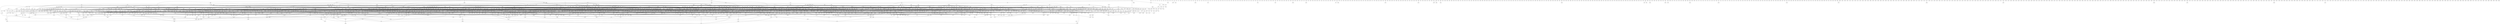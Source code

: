 strict graph "" {
	0 -- 463;
	0 -- 801;
	1 -- 148;
	1 -- 796;
	1 -- 806;
	1 -- 1382;
	1 -- 1399;
	1 -- 1483;
	2 -- 759;
	3 -- 582;
	4 -- 1361;
	5;
	6;
	7 -- 1048;
	7 -- 1382;
	8 -- 615;
	8 -- 1088;
	8 -- 1125;
	9 -- 1820;
	10;
	11 -- 1979;
	12;
	13 -- 105;
	13 -- 133;
	13 -- 786;
	14 -- 1482;
	15 -- 57;
	15 -- 254;
	15 -- 1445;
	15 -- 1703;
	16 -- 65;
	17 -- 497;
	17 -- 579;
	17 -- 1714;
	18 -- 501;
	18 -- 891;
	19 -- 538;
	19 -- 1629;
	20 -- 483;
	20 -- 562;
	20 -- 937;
	20 -- 957;
	21;
	22 -- 888;
	23;
	24;
	25 -- 401;
	25 -- 1604;
	26 -- 1202;
	27 -- 299;
	28 -- 154;
	28 -- 671;
	29;
	30;
	31 -- 809;
	31 -- 1621;
	32 -- 1039;
	32 -- 1152;
	33 -- 386;
	33 -- 403;
	34;
	35 -- 1224;
	35 -- 1895;
	36 -- 86;
	36 -- 625;
	36 -- 796;
	36 -- 1961;
	37;
	38;
	39 -- 1132;
	40 -- 324;
	40 -- 380;
	40 -- 763;
	40 -- 899;
	40 -- 1111;
	40 -- 1435;
	41;
	42 -- 782;
	42 -- 899;
	43 -- 544;
	44 -- 1435;
	44 -- 1507;
	45 -- 357;
	45 -- 1080;
	46;
	47;
	48;
	49;
	50 -- 201;
	50 -- 1399;
	50 -- 1861;
	50 -- 1862;
	51 -- 553;
	52;
	53 -- 193;
	53 -- 443;
	53 -- 616;
	53 -- 689;
	53 -- 721;
	53 -- 972;
	53 -- 1282;
	53 -- 1285;
	53 -- 1522;
	54 -- 1790;
	55 -- 259;
	55 -- 317;
	55 -- 1241;
	55 -- 1274;
	56;
	57 -- 181;
	57 -- 546;
	57 -- 562;
	57 -- 599;
	57 -- 634;
	57 -- 650;
	57 -- 680;
	57 -- 1509;
	58 -- 349;
	58 -- 1231;
	59 -- 89;
	59 -- 1032;
	59 -- 1132;
	60 -- 1883;
	61;
	62;
	63;
	64;
	65 -- 994;
	65 -- 1113;
	66 -- 1179;
	67 -- 821;
	68 -- 626;
	68 -- 1653;
	69 -- 1471;
	70;
	71 -- 575;
	72 -- 1892;
	73 -- 116;
	73 -- 300;
	73 -- 397;
	73 -- 1198;
	73 -- 1223;
	74;
	75 -- 464;
	75 -- 1129;
	76 -- 372;
	76 -- 599;
	76 -- 1327;
	76 -- 1553;
	76 -- 1653;
	77 -- 361;
	77 -- 406;
	77 -- 1098;
	77 -- 1234;
	77 -- 1643;
	77 -- 1828;
	78;
	79 -- 887;
	79 -- 970;
	79 -- 1097;
	80 -- 990;
	80 -- 1087;
	81;
	82;
	83;
	84 -- 1700;
	85 -- 626;
	85 -- 1649;
	86 -- 355;
	86 -- 461;
	86 -- 681;
	86 -- 840;
	86 -- 1675;
	87 -- 235;
	87 -- 1574;
	87 -- 1613;
	88;
	89 -- 416;
	89 -- 988;
	89 -- 1982;
	90 -- 446;
	91;
	92 -- 773;
	93 -- 368;
	93 -- 1549;
	94;
	95;
	96 -- 468;
	97 -- 515;
	97 -- 965;
	97 -- 1383;
	98 -- 467;
	98 -- 636;
	99;
	100;
	101;
	102;
	103;
	104;
	105 -- 1085;
	106 -- 1354;
	107 -- 214;
	107 -- 858;
	107 -- 961;
	107 -- 1085;
	107 -- 1417;
	107 -- 1717;
	107 -- 1995;
	108 -- 487;
	108 -- 596;
	108 -- 937;
	108 -- 1471;
	109;
	110;
	111;
	112 -- 830;
	112 -- 1262;
	113 -- 839;
	113 -- 917;
	113 -- 1076;
	113 -- 1696;
	114 -- 760;
	114 -- 1067;
	115;
	116 -- 547;
	116 -- 799;
	116 -- 1242;
	116 -- 1301;
	117 -- 1146;
	117 -- 1753;
	118;
	119 -- 1468;
	120;
	121 -- 790;
	122;
	123;
	124;
	125 -- 926;
	126;
	127;
	128 -- 1412;
	128 -- 1446;
	129 -- 133;
	129 -- 370;
	129 -- 624;
	129 -- 629;
	129 -- 1008;
	129 -- 1169;
	129 -- 1352;
	129 -- 1386;
	129 -- 1881;
	130 -- 339;
	130 -- 633;
	130 -- 1099;
	130 -- 1272;
	130 -- 1532;
	130 -- 1724;
	131 -- 215;
	131 -- 615;
	131 -- 957;
	131 -- 1693;
	132 -- 260;
	132 -- 1572;
	133 -- 256;
	133 -- 438;
	133 -- 536;
	133 -- 817;
	133 -- 982;
	133 -- 1307;
	133 -- 1312;
	134 -- 676;
	135;
	136 -- 977;
	136 -- 1042;
	136 -- 1652;
	137 -- 141;
	137 -- 538;
	137 -- 1999;
	138 -- 300;
	138 -- 733;
	138 -- 1375;
	138 -- 1479;
	138 -- 1522;
	138 -- 1864;
	139;
	140 -- 460;
	140 -- 525;
	140 -- 557;
	140 -- 1071;
	141 -- 263;
	141 -- 537;
	141 -- 608;
	141 -- 671;
	141 -- 952;
	141 -- 1184;
	141 -- 1652;
	141 -- 1906;
	142 -- 784;
	143;
	144 -- 1341;
	145;
	146;
	147 -- 938;
	148 -- 550;
	148 -- 831;
	149;
	150 -- 1182;
	151 -- 1294;
	152 -- 804;
	153 -- 202;
	153 -- 521;
	153 -- 797;
	153 -- 829;
	153 -- 1674;
	155;
	156 -- 1108;
	157;
	158;
	159 -- 1806;
	160;
	161 -- 533;
	162 -- 1764;
	163;
	164 -- 1005;
	165 -- 464;
	165 -- 889;
	165 -- 1521;
	166 -- 1693;
	167 -- 667;
	168 -- 255;
	168 -- 1301;
	169 -- 330;
	169 -- 918;
	169 -- 1004;
	169 -- 1060;
	169 -- 1488;
	169 -- 1528;
	170;
	171 -- 1468;
	172 -- 1099;
	172 -- 1233;
	173;
	174;
	175 -- 701;
	176 -- 705;
	176 -- 1626;
	177 -- 640;
	178 -- 234;
	178 -- 275;
	178 -- 1614;
	179 -- 950;
	179 -- 1002;
	180 -- 543;
	180 -- 568;
	181 -- 204;
	181 -- 916;
	181 -- 1375;
	181 -- 1824;
	182 -- 740;
	182 -- 763;
	182 -- 1276;
	182 -- 1512;
	182 -- 1624;
	183 -- 1185;
	184 -- 208;
	184 -- 1031;
	185 -- 511;
	185 -- 562;
	186 -- 571;
	187 -- 349;
	187 -- 1120;
	187 -- 1638;
	188 -- 339;
	188 -- 698;
	188 -- 859;
	188 -- 1706;
	188 -- 1712;
	188 -- 1882;
	189 -- 447;
	189 -- 799;
	189 -- 820;
	189 -- 930;
	189 -- 965;
	189 -- 1593;
	189 -- 1701;
	190 -- 474;
	191;
	192;
	193 -- 680;
	193 -- 861;
	193 -- 1408;
	193 -- 1418;
	193 -- 1679;
	193 -- 1880;
	194 -- 868;
	194 -- 918;
	194 -- 1159;
	194 -- 1209;
	194 -- 1421;
	194 -- 1669;
	194 -- 1908;
	194 -- 1912;
	195 -- 302;
	195 -- 440;
	195 -- 932;
	196 -- 266;
	196 -- 533;
	196 -- 869;
	196 -- 1848;
	196 -- 1962;
	197 -- 208;
	197 -- 421;
	197 -- 444;
	197 -- 759;
	197 -- 926;
	197 -- 1716;
	198;
	199 -- 324;
	199 -- 416;
	200;
	201 -- 229;
	201 -- 285;
	201 -- 431;
	201 -- 928;
	201 -- 1120;
	201 -- 1179;
	201 -- 1180;
	201 -- 1945;
	202 -- 1082;
	202 -- 1565;
	203 -- 484;
	203 -- 536;
	203 -- 540;
	203 -- 564;
	204 -- 472;
	204 -- 635;
	204 -- 801;
	204 -- 991;
	205;
	206 -- 293;
	206 -- 1333;
	207;
	208 -- 661;
	208 -- 1159;
	209 -- 1891;
	209 -- 1898;
	210;
	211 -- 468;
	211 -- 1150;
	211 -- 1572;
	212 -- 655;
	212 -- 929;
	212 -- 943;
	212 -- 1236;
	212 -- 1563;
	212 -- 1859;
	213;
	214 -- 1141;
	214 -- 1820;
	215 -- 604;
	216;
	217 -- 1288;
	218 -- 1881;
	219;
	220;
	221 -- 635;
	221 -- 774;
	221 -- 1008;
	221 -- 1153;
	221 -- 1979;
	221 -- 1997;
	222;
	223;
	224 -- 787;
	224 -- 1854;
	225 -- 848;
	225 -- 1597;
	225 -- 1670;
	226;
	227;
	228 -- 748;
	229 -- 454;
	229 -- 696;
	229 -- 935;
	229 -- 1583;
	229 -- 1891;
	229 -- 1969;
	230 -- 603;
	231 -- 237;
	231 -- 734;
	231 -- 752;
	231 -- 1212;
	231 -- 1215;
	231 -- 1363;
	231 -- 1407;
	231 -- 1820;
	231 -- 1856;
	231 -- 1966;
	232 -- 820;
	233;
	234 -- 1435;
	235 -- 394;
	235 -- 748;
	236;
	237 -- 1138;
	237 -- 1537;
	237 -- 1775;
	238 -- 615;
	238 -- 775;
	238 -- 1138;
	238 -- 1906;
	239;
	240 -- 346;
	240 -- 394;
	240 -- 564;
	240 -- 582;
	240 -- 612;
	240 -- 738;
	240 -- 800;
	240 -- 1129;
	240 -- 1173;
	241 -- 1874;
	242;
	243;
	244 -- 842;
	245;
	246 -- 673;
	247 -- 580;
	247 -- 726;
	247 -- 1065;
	247 -- 1114;
	248 -- 480;
	248 -- 1168;
	248 -- 1331;
	248 -- 1574;
	248 -- 1631;
	248 -- 1947;
	249;
	250 -- 507;
	250 -- 1126;
	250 -- 1382;
	251;
	252;
	253 -- 354;
	253 -- 373;
	253 -- 650;
	253 -- 788;
	253 -- 1765;
	255 -- 259;
	255 -- 273;
	255 -- 888;
	255 -- 972;
	255 -- 1180;
	255 -- 1429;
	255 -- 1442;
	255 -- 1804;
	256 -- 259;
	256 -- 372;
	256 -- 628;
	256 -- 1020;
	256 -- 1576;
	256 -- 1905;
	257;
	258 -- 619;
	259 -- 368;
	259 -- 949;
	259 -- 959;
	259 -- 1337;
	259 -- 1505;
	260 -- 629;
	260 -- 663;
	260 -- 1912;
	261;
	262 -- 438;
	262 -- 551;
	262 -- 983;
	262 -- 1642;
	262 -- 1955;
	264 -- 877;
	264 -- 1723;
	264 -- 1937;
	265 -- 449;
	265 -- 777;
	265 -- 838;
	265 -- 1020;
	265 -- 1115;
	265 -- 1699;
	265 -- 1707;
	266 -- 556;
	266 -- 1597;
	266 -- 1777;
	267 -- 839;
	267 -- 1026;
	267 -- 1031;
	267 -- 1336;
	267 -- 1468;
	268;
	269;
	270 -- 1015;
	271 -- 349;
	272 -- 1141;
	274 -- 582;
	274 -- 694;
	274 -- 1219;
	274 -- 1888;
	275 -- 1128;
	275 -- 1555;
	276 -- 346;
	276 -- 1009;
	276 -- 1249;
	276 -- 1374;
	276 -- 1815;
	277;
	278;
	279 -- 801;
	279 -- 1018;
	279 -- 1667;
	280;
	281;
	282 -- 655;
	283;
	284 -- 546;
	285 -- 1093;
	286 -- 1040;
	286 -- 1338;
	286 -- 1348;
	286 -- 1745;
	287;
	288 -- 635;
	288 -- 948;
	289 -- 1697;
	290 -- 1187;
	291 -- 439;
	291 -- 828;
	291 -- 852;
	291 -- 1037;
	291 -- 1857;
	292;
	293 -- 770;
	293 -- 1037;
	293 -- 1063;
	293 -- 1212;
	293 -- 1331;
	293 -- 1601;
	294 -- 770;
	294 -- 1357;
	295;
	296;
	297;
	298;
	299 -- 516;
	299 -- 864;
	299 -- 882;
	299 -- 1477;
	299 -- 1881;
	300 -- 321;
	300 -- 608;
	300 -- 671;
	300 -- 893;
	300 -- 901;
	300 -- 1047;
	300 -- 1273;
	300 -- 1614;
	300 -- 1671;
	300 -- 1715;
	300 -- 1811;
	301;
	303;
	304 -- 1926;
	305;
	306 -- 1970;
	307 -- 923;
	307 -- 1511;
	308 -- 564;
	308 -- 568;
	308 -- 1126;
	308 -- 1652;
	308 -- 1968;
	309;
	310 -- 391;
	310 -- 926;
	310 -- 1013;
	310 -- 1027;
	310 -- 1232;
	310 -- 1294;
	310 -- 1393;
	310 -- 1553;
	311 -- 619;
	311 -- 1259;
	311 -- 1894;
	312;
	313;
	314;
	315 -- 759;
	315 -- 1077;
	316;
	317 -- 1397;
	318 -- 1270;
	318 -- 1659;
	318 -- 1739;
	319 -- 1688;
	319 -- 1979;
	320 -- 449;
	320 -- 729;
	320 -- 1299;
	320 -- 1504;
	322 -- 714;
	322 -- 1658;
	323 -- 549;
	323 -- 1082;
	324 -- 1527;
	324 -- 1751;
	325;
	326 -- 1812;
	327;
	328 -- 696;
	328 -- 759;
	329 -- 1609;
	329 -- 1641;
	329 -- 1681;
	329 -- 1957;
	330 -- 756;
	330 -- 1582;
	330 -- 1804;
	330 -- 1929;
	331 -- 1509;
	332;
	333;
	334 -- 996;
	335 -- 1008;
	335 -- 1492;
	336 -- 689;
	337 -- 906;
	338 -- 615;
	338 -- 1944;
	339 -- 962;
	339 -- 1629;
	340 -- 464;
	340 -- 692;
	340 -- 860;
	341;
	342;
	343;
	344 -- 1160;
	345 -- 843;
	346 -- 626;
	346 -- 920;
	346 -- 1559;
	347;
	348 -- 615;
	348 -- 1758;
	349 -- 616;
	349 -- 902;
	349 -- 1054;
	349 -- 1248;
	349 -- 1384;
	349 -- 1474;
	349 -- 1866;
	350 -- 1841;
	351;
	352 -- 912;
	352 -- 1292;
	353;
	354 -- 1887;
	355 -- 415;
	355 -- 589;
	355 -- 714;
	355 -- 762;
	355 -- 962;
	355 -- 1631;
	355 -- 1890;
	356 -- 373;
	358 -- 752;
	359;
	360 -- 532;
	360 -- 950;
	361 -- 863;
	361 -- 1087;
	362;
	363;
	364 -- 849;
	364 -- 1625;
	365;
	366 -- 463;
	367;
	368 -- 509;
	368 -- 769;
	369;
	370 -- 544;
	370 -- 1537;
	371;
	372 -- 1686;
	372 -- 1769;
	374;
	375;
	376 -- 925;
	376 -- 1250;
	376 -- 1528;
	376 -- 1835;
	377;
	378 -- 1822;
	379;
	380 -- 1091;
	380 -- 1494;
	380 -- 1696;
	381;
	382 -- 1289;
	383;
	384;
	385 -- 1441;
	386 -- 1949;
	387;
	388 -- 606;
	388 -- 816;
	388 -- 939;
	389;
	390 -- 472;
	390 -- 1748;
	391 -- 669;
	391 -- 1574;
	392 -- 944;
	393;
	394 -- 690;
	394 -- 1193;
	395 -- 616;
	396;
	397 -- 842;
	397 -- 847;
	397 -- 916;
	397 -- 928;
	397 -- 1013;
	397 -- 1019;
	398;
	399 -- 1957;
	400;
	402;
	404;
	405;
	406 -- 603;
	406 -- 1070;
	406 -- 1494;
	406 -- 1815;
	407;
	408 -- 943;
	408 -- 1886;
	409 -- 671;
	409 -- 756;
	410 -- 1703;
	411;
	412;
	413 -- 776;
	414;
	415 -- 801;
	415 -- 960;
	415 -- 1065;
	415 -- 1710;
	415 -- 1924;
	416 -- 523;
	416 -- 687;
	416 -- 806;
	416 -- 887;
	416 -- 910;
	416 -- 1747;
	416 -- 1945;
	417;
	418 -- 1256;
	418 -- 1431;
	419;
	420;
	421 -- 499;
	421 -- 501;
	421 -- 636;
	421 -- 660;
	421 -- 1063;
	421 -- 1182;
	421 -- 1264;
	421 -- 1660;
	421 -- 1998;
	422 -- 449;
	423;
	424;
	425 -- 503;
	425 -- 566;
	425 -- 861;
	425 -- 931;
	425 -- 1008;
	425 -- 1075;
	425 -- 1843;
	426 -- 608;
	426 -- 1045;
	426 -- 1289;
	426 -- 1959;
	427;
	428;
	429 -- 1026;
	430 -- 710;
	430 -- 1907;
	430 -- 1960;
	431 -- 1235;
	431 -- 1265;
	432 -- 1659;
	433 -- 1026;
	433 -- 1098;
	434;
	435 -- 540;
	435 -- 1397;
	435 -- 1482;
	436 -- 564;
	436 -- 650;
	436 -- 877;
	436 -- 1444;
	437 -- 611;
	438 -- 1519;
	439 -- 589;
	439 -- 1038;
	439 -- 1072;
	439 -- 1907;
	440 -- 995;
	441;
	442;
	443 -- 643;
	443 -- 1453;
	444 -- 731;
	444 -- 1028;
	445 -- 852;
	446 -- 1960;
	447 -- 1908;
	448;
	450 -- 763;
	450 -- 867;
	451 -- 592;
	451 -- 750;
	451 -- 983;
	451 -- 1041;
	451 -- 1167;
	451 -- 1200;
	451 -- 1466;
	452 -- 885;
	452 -- 935;
	453 -- 889;
	453 -- 1310;
	454 -- 1492;
	455 -- 844;
	455 -- 1786;
	456;
	457;
	458 -- 1233;
	458 -- 1275;
	458 -- 1783;
	459;
	460 -- 589;
	460 -- 599;
	460 -- 1285;
	460 -- 1721;
	461 -- 572;
	461 -- 923;
	461 -- 1031;
	461 -- 1418;
	462;
	464 -- 763;
	464 -- 1618;
	464 -- 1848;
	465;
	466 -- 725;
	468 -- 842;
	468 -- 1141;
	468 -- 1442;
	468 -- 1511;
	468 -- 1862;
	469 -- 685;
	469 -- 1412;
	470 -- 619;
	471 -- 581;
	471 -- 669;
	471 -- 1264;
	471 -- 1828;
	471 -- 1943;
	471 -- 1972;
	472 -- 981;
	472 -- 1159;
	473 -- 758;
	473 -- 1014;
	473 -- 1217;
	474 -- 625;
	474 -- 1031;
	474 -- 1480;
	474 -- 1797;
	475;
	476 -- 1358;
	477;
	478;
	479 -- 568;
	479 -- 938;
	481;
	482;
	484 -- 521;
	484 -- 1501;
	484 -- 1540;
	484 -- 1844;
	484 -- 1992;
	485 -- 692;
	486 -- 1110;
	486 -- 1226;
	486 -- 1296;
	486 -- 1750;
	486 -- 1764;
	487 -- 1557;
	488;
	489;
	490;
	491 -- 1714;
	491 -- 1791;
	492;
	493 -- 1403;
	494;
	495 -- 667;
	495 -- 1168;
	495 -- 1464;
	495 -- 1670;
	495 -- 1723;
	495 -- 1928;
	496 -- 836;
	496 -- 916;
	496 -- 1466;
	496 -- 1635;
	496 -- 1685;
	497 -- 568;
	497 -- 675;
	497 -- 1621;
	498 -- 1032;
	498 -- 1048;
	500;
	501 -- 627;
	501 -- 1969;
	502;
	504 -- 624;
	505 -- 1588;
	505 -- 1799;
	505 -- 1880;
	506 -- 574;
	506 -- 1191;
	506 -- 1824;
	507 -- 886;
	508;
	509 -- 1095;
	510;
	511 -- 1178;
	512;
	513 -- 829;
	513 -- 1407;
	513 -- 1846;
	514 -- 743;
	514 -- 1396;
	514 -- 1631;
	515 -- 667;
	515 -- 1086;
	515 -- 1603;
	515 -- 1955;
	516 -- 1368;
	516 -- 1966;
	517 -- 897;
	517 -- 1066;
	517 -- 1795;
	517 -- 1937;
	518;
	519;
	520;
	521 -- 712;
	521 -- 771;
	522 -- 932;
	522 -- 957;
	522 -- 1606;
	523 -- 763;
	524 -- 1032;
	524 -- 1200;
	524 -- 1285;
	524 -- 1580;
	524 -- 1968;
	526 -- 1484;
	527 -- 696;
	527 -- 1384;
	527 -- 1474;
	528 -- 1205;
	528 -- 1235;
	529 -- 934;
	529 -- 1479;
	530 -- 1891;
	531 -- 1609;
	532 -- 568;
	532 -- 936;
	532 -- 1605;
	533 -- 1214;
	534;
	535;
	536 -- 1168;
	536 -- 1896;
	537 -- 1262;
	537 -- 1588;
	538 -- 1902;
	539;
	540 -- 581;
	540 -- 662;
	541 -- 929;
	541 -- 1401;
	542;
	544 -- 660;
	544 -- 671;
	544 -- 762;
	544 -- 1242;
	545;
	547 -- 1074;
	547 -- 1955;
	548 -- 1447;
	551 -- 1029;
	552 -- 1484;
	553 -- 792;
	553 -- 1410;
	553 -- 1795;
	554;
	555;
	556 -- 579;
	556 -- 686;
	558 -- 1205;
	559;
	560;
	561;
	562 -- 1736;
	563;
	564 -- 716;
	564 -- 1117;
	564 -- 1311;
	565;
	566 -- 710;
	566 -- 774;
	566 -- 1663;
	566 -- 1737;
	567 -- 1600;
	568 -- 817;
	568 -- 1163;
	569 -- 1232;
	569 -- 1675;
	570;
	571 -- 1311;
	571 -- 1413;
	571 -- 1802;
	572 -- 645;
	572 -- 1991;
	573;
	574 -- 1026;
	574 -- 1365;
	575 -- 702;
	575 -- 1697;
	576;
	577 -- 932;
	578 -- 1090;
	578 -- 1149;
	578 -- 1724;
	579 -- 646;
	579 -- 953;
	579 -- 1932;
	580 -- 703;
	580 -- 1374;
	581 -- 1676;
	582 -- 986;
	582 -- 1069;
	582 -- 1690;
	583;
	584;
	585;
	586 -- 686;
	586 -- 996;
	586 -- 1167;
	586 -- 1249;
	586 -- 1366;
	586 -- 1696;
	586 -- 1804;
	587;
	588;
	589 -- 1930;
	590 -- 878;
	590 -- 1015;
	590 -- 1058;
	590 -- 1227;
	591 -- 647;
	592 -- 917;
	592 -- 1713;
	593 -- 1460;
	593 -- 1765;
	594 -- 756;
	594 -- 937;
	594 -- 960;
	594 -- 1030;
	594 -- 1372;
	594 -- 1378;
	594 -- 1401;
	594 -- 1507;
	594 -- 1676;
	594 -- 1791;
	595 -- 638;
	595 -- 914;
	597 -- 1776;
	598 -- 1968;
	599 -- 807;
	599 -- 1071;
	599 -- 1346;
	599 -- 1910;
	600 -- 1452;
	601;
	602;
	605;
	606 -- 731;
	607 -- 1132;
	608 -- 982;
	608 -- 1331;
	608 -- 1875;
	609;
	610 -- 1093;
	611 -- 953;
	611 -- 1292;
	611 -- 1539;
	612 -- 817;
	612 -- 1022;
	613 -- 1764;
	614 -- 1037;
	614 -- 1178;
	615 -- 904;
	615 -- 992;
	615 -- 1027;
	615 -- 1132;
	615 -- 1149;
	615 -- 1710;
	616 -- 617;
	616 -- 1599;
	616 -- 1706;
	617 -- 913;
	617 -- 1382;
	617 -- 1570;
	618;
	619 -- 827;
	619 -- 833;
	619 -- 1536;
	620;
	621;
	622;
	623 -- 644;
	623 -- 933;
	624 -- 1112;
	624 -- 1376;
	624 -- 1608;
	625 -- 882;
	625 -- 1225;
	626 -- 1335;
	626 -- 1411;
	627 -- 680;
	627 -- 716;
	627 -- 744;
	627 -- 1803;
	628 -- 834;
	628 -- 1875;
	630;
	631 -- 647;
	632 -- 1032;
	632 -- 1244;
	633 -- 841;
	633 -- 1818;
	633 -- 1929;
	635 -- 879;
	636 -- 697;
	636 -- 1224;
	637 -- 1050;
	638 -- 1360;
	638 -- 1719;
	638 -- 1871;
	639 -- 917;
	639 -- 1503;
	639 -- 1942;
	640 -- 1327;
	641 -- 1640;
	642;
	643 -- 1036;
	643 -- 1219;
	643 -- 1390;
	645 -- 1304;
	647 -- 697;
	647 -- 1249;
	647 -- 1414;
	648 -- 1036;
	648 -- 1510;
	649;
	650 -- 1379;
	650 -- 1999;
	651;
	652;
	653;
	654 -- 1415;
	655 -- 849;
	655 -- 1983;
	656 -- 1380;
	657;
	658 -- 1510;
	659 -- 1382;
	660 -- 754;
	662 -- 766;
	662 -- 910;
	664 -- 1581;
	665 -- 1789;
	666 -- 944;
	667 -- 1296;
	667 -- 1686;
	667 -- 1939;
	668;
	670 -- 868;
	671 -- 888;
	671 -- 1316;
	672;
	673 -- 694;
	673 -- 703;
	673 -- 1055;
	673 -- 1093;
	673 -- 1638;
	674;
	675 -- 950;
	675 -- 1323;
	675 -- 1431;
	675 -- 1707;
	675 -- 1856;
	676 -- 752;
	676 -- 885;
	676 -- 1047;
	676 -- 1050;
	676 -- 1674;
	676 -- 1814;
	676 -- 1983;
	677;
	678;
	679;
	680 -- 1717;
	681 -- 773;
	681 -- 905;
	681 -- 1909;
	682;
	683;
	684 -- 703;
	684 -- 1695;
	684 -- 1847;
	685 -- 738;
	685 -- 1241;
	685 -- 1788;
	687 -- 1261;
	687 -- 1580;
	687 -- 1869;
	688;
	689 -- 1086;
	689 -- 1153;
	689 -- 1519;
	691 -- 1424;
	692 -- 779;
	692 -- 914;
	692 -- 1634;
	692 -- 1875;
	693 -- 1098;
	694 -- 758;
	694 -- 884;
	694 -- 910;
	694 -- 1042;
	694 -- 1416;
	695;
	696 -- 1159;
	696 -- 1825;
	696 -- 1930;
	697 -- 1274;
	698 -- 1957;
	699;
	700 -- 1261;
	701 -- 1132;
	702 -- 782;
	702 -- 1551;
	703 -- 934;
	703 -- 1951;
	704;
	705 -- 1121;
	706 -- 906;
	706 -- 1451;
	706 -- 1514;
	707;
	708 -- 963;
	708 -- 1257;
	709 -- 1346;
	710 -- 721;
	711 -- 811;
	711 -- 1183;
	712 -- 762;
	712 -- 992;
	712 -- 993;
	712 -- 1036;
	712 -- 1307;
	712 -- 1888;
	713 -- 1095;
	714 -- 808;
	715 -- 980;
	715 -- 1383;
	715 -- 1599;
	716 -- 1516;
	717 -- 970;
	717 -- 1142;
	718 -- 1690;
	718 -- 1919;
	719;
	720;
	721 -- 1522;
	721 -- 1966;
	722;
	723;
	724 -- 811;
	725 -- 1691;
	725 -- 1818;
	726 -- 799;
	726 -- 945;
	726 -- 1760;
	727;
	728;
	730 -- 1751;
	731 -- 1125;
	732;
	733 -- 1121;
	733 -- 1448;
	734 -- 1340;
	735 -- 1357;
	735 -- 1651;
	735 -- 1655;
	736;
	737 -- 1103;
	738 -- 1651;
	739 -- 945;
	739 -- 1138;
	739 -- 1307;
	739 -- 1439;
	739 -- 1543;
	739 -- 1767;
	740 -- 1123;
	740 -- 1178;
	740 -- 1808;
	741;
	742;
	745 -- 1037;
	746;
	747;
	749;
	751;
	752 -- 1898;
	753 -- 1165;
	753 -- 1168;
	753 -- 1199;
	753 -- 1296;
	753 -- 1548;
	753 -- 1624;
	755 -- 865;
	755 -- 1448;
	756 -- 796;
	756 -- 849;
	756 -- 950;
	756 -- 1140;
	756 -- 1405;
	757 -- 928;
	757 -- 1465;
	757 -- 1792;
	758 -- 1361;
	758 -- 1814;
	758 -- 1969;
	760 -- 1972;
	761;
	762 -- 1754;
	763 -- 1312;
	764 -- 1543;
	764 -- 1922;
	765 -- 1022;
	765 -- 1109;
	766 -- 868;
	766 -- 874;
	766 -- 1172;
	766 -- 1342;
	766 -- 1504;
	766 -- 1658;
	767 -- 1266;
	768 -- 1369;
	769 -- 1215;
	770 -- 931;
	770 -- 1120;
	770 -- 1439;
	772 -- 920;
	772 -- 1822;
	773 -- 1612;
	774 -- 1262;
	774 -- 1306;
	774 -- 1951;
	775 -- 1020;
	775 -- 1243;
	776 -- 1497;
	776 -- 1534;
	777 -- 952;
	778;
	780;
	781;
	782 -- 1442;
	782 -- 1555;
	783;
	785;
	786 -- 1435;
	788 -- 1205;
	789;
	791 -- 1379;
	791 -- 1396;
	792 -- 1138;
	792 -- 1482;
	792 -- 1593;
	793;
	794;
	795;
	796 -- 1293;
	796 -- 1935;
	796 -- 1977;
	797 -- 1010;
	797 -- 1150;
	797 -- 1740;
	797 -- 1828;
	798;
	799 -- 1080;
	799 -- 1643;
	800 -- 1051;
	800 -- 1643;
	800 -- 1793;
	800 -- 1941;
	801 -- 1260;
	801 -- 1764;
	802;
	803 -- 1804;
	804 -- 1087;
	804 -- 1378;
	804 -- 1390;
	804 -- 1739;
	805 -- 1661;
	806 -- 1607;
	806 -- 1892;
	807 -- 1742;
	808 -- 1235;
	808 -- 1398;
	808 -- 1780;
	809 -- 1325;
	809 -- 1847;
	810;
	811 -- 1693;
	812 -- 1458;
	813;
	814 -- 1604;
	815 -- 1236;
	816 -- 1050;
	816 -- 1381;
	816 -- 1431;
	816 -- 1769;
	817 -- 1482;
	817 -- 1503;
	817 -- 1658;
	818 -- 1037;
	819 -- 1699;
	820 -- 1647;
	822 -- 1440;
	823 -- 962;
	823 -- 1407;
	824;
	825;
	826;
	827 -- 862;
	827 -- 1461;
	828 -- 940;
	830 -- 1046;
	832;
	833 -- 1977;
	834 -- 1054;
	835 -- 859;
	835 -- 1203;
	835 -- 1220;
	835 -- 1662;
	835 -- 1777;
	836 -- 1102;
	836 -- 1798;
	837;
	838 -- 951;
	838 -- 1206;
	838 -- 1352;
	838 -- 1381;
	838 -- 1614;
	838 -- 1633;
	838 -- 1700;
	839 -- 1128;
	839 -- 1213;
	839 -- 1397;
	840 -- 1458;
	841 -- 987;
	841 -- 1218;
	841 -- 1626;
	841 -- 1656;
	841 -- 1997;
	842 -- 1523;
	842 -- 1559;
	843 -- 1421;
	843 -- 1692;
	844 -- 1676;
	845 -- 1160;
	845 -- 1388;
	846;
	847 -- 990;
	847 -- 1065;
	848 -- 1125;
	848 -- 1803;
	849 -- 1032;
	849 -- 1254;
	849 -- 1462;
	850 -- 1005;
	851 -- 1206;
	853 -- 1997;
	854 -- 907;
	855;
	856;
	857 -- 1228;
	857 -- 1514;
	858 -- 1405;
	862 -- 1249;
	862 -- 1368;
	862 -- 1610;
	862 -- 1704;
	862 -- 1883;
	863 -- 1051;
	864 -- 1920;
	866 -- 1015;
	866 -- 1115;
	866 -- 1454;
	866 -- 1956;
	866 -- 1960;
	867 -- 889;
	867 -- 948;
	867 -- 1107;
	867 -- 1289;
	867 -- 1714;
	867 -- 1798;
	868 -- 916;
	868 -- 1098;
	869 -- 1047;
	869 -- 1268;
	869 -- 1584;
	869 -- 1925;
	870;
	871 -- 1159;
	871 -- 1322;
	872 -- 895;
	873;
	874 -- 1050;
	874 -- 1501;
	875 -- 1913;
	876;
	877 -- 996;
	879 -- 1385;
	879 -- 1583;
	879 -- 1892;
	880;
	881 -- 1669;
	882 -- 1232;
	883 -- 1537;
	884 -- 978;
	884 -- 1353;
	884 -- 1415;
	884 -- 1615;
	884 -- 1970;
	886 -- 1843;
	886 -- 1846;
	887 -- 1081;
	888 -- 1147;
	888 -- 1599;
	888 -- 1747;
	888 -- 1760;
	890;
	892;
	894 -- 1412;
	895 -- 976;
	895 -- 1054;
	896 -- 1782;
	898;
	899 -- 905;
	899 -- 1171;
	900 -- 1675;
	903;
	904 -- 1340;
	904 -- 1722;
	905 -- 1302;
	906 -- 946;
	907 -- 1515;
	907 -- 1832;
	908;
	909;
	911;
	912 -- 1126;
	913 -- 962;
	915;
	916 -- 948;
	916 -- 1353;
	916 -- 1785;
	917 -- 1058;
	917 -- 1947;
	919 -- 1482;
	919 -- 1490;
	919 -- 1911;
	919 -- 1949;
	920 -- 1153;
	921 -- 1591;
	922 -- 1814;
	923 -- 1093;
	923 -- 1352;
	924 -- 1911;
	925 -- 1419;
	926 -- 1302;
	926 -- 1588;
	926 -- 1604;
	926 -- 1743;
	927 -- 1058;
	928 -- 1033;
	928 -- 1291;
	928 -- 1471;
	929 -- 1055;
	929 -- 1250;
	929 -- 1849;
	930 -- 1376;
	930 -- 1515;
	930 -- 1649;
	931 -- 1498;
	932 -- 1051;
	934 -- 1154;
	935 -- 1331;
	935 -- 1591;
	935 -- 1663;
	935 -- 1907;
	936 -- 1555;
	938 -- 978;
	938 -- 1116;
	938 -- 1777;
	939 -- 1332;
	939 -- 1461;
	939 -- 1890;
	940 -- 1428;
	940 -- 1599;
	940 -- 1842;
	940 -- 1960;
	941;
	942 -- 1891;
	943 -- 944;
	943 -- 1890;
	943 -- 1937;
	946 -- 1436;
	946 -- 1695;
	946 -- 1768;
	947;
	949 -- 1460;
	950 -- 1302;
	951 -- 1906;
	952 -- 1390;
	953 -- 1055;
	953 -- 1555;
	954;
	955;
	956 -- 1119;
	956 -- 1659;
	957 -- 1390;
	957 -- 1992;
	958 -- 1461;
	958 -- 1604;
	959 -- 1013;
	960 -- 1148;
	960 -- 1302;
	962 -- 1617;
	964 -- 1201;
	964 -- 1371;
	965 -- 1379;
	966 -- 1429;
	966 -- 1615;
	967;
	968;
	969;
	970 -- 1028;
	970 -- 1266;
	971 -- 1153;
	973;
	974;
	975 -- 1100;
	975 -- 1149;
	975 -- 1505;
	975 -- 1570;
	975 -- 1685;
	976 -- 1466;
	977 -- 1201;
	977 -- 1219;
	977 -- 1871;
	978 -- 1264;
	978 -- 1307;
	978 -- 1600;
	979;
	981 -- 1295;
	981 -- 1621;
	981 -- 1825;
	983 -- 1720;
	984;
	985 -- 1311;
	985 -- 1569;
	989;
	997 -- 1257;
	997 -- 1393;
	998 -- 1052;
	998 -- 1895;
	999 -- 1677;
	1000 -- 1051;
	1000 -- 1172;
	1000 -- 1501;
	1000 -- 1846;
	1001;
	1003;
	1004 -- 1106;
	1004 -- 1367;
	1005 -- 1434;
	1006 -- 1242;
	1007;
	1008 -- 1117;
	1008 -- 1260;
	1009 -- 1420;
	1009 -- 1422;
	1010 -- 1638;
	1011;
	1012;
	1014 -- 1024;
	1014 -- 1694;
	1015 -- 1254;
	1015 -- 1288;
	1016;
	1017;
	1018 -- 1113;
	1019 -- 1105;
	1019 -- 1838;
	1020 -- 1041;
	1021;
	1023;
	1025;
	1027 -- 1289;
	1028 -- 1770;
	1029 -- 1747;
	1030 -- 1097;
	1030 -- 1358;
	1031 -- 1084;
	1031 -- 1323;
	1031 -- 1372;
	1031 -- 1620;
	1032 -- 1376;
	1032 -- 1901;
	1032 -- 1909;
	1033 -- 1708;
	1034;
	1035;
	1036 -- 1114;
	1037 -- 1070;
	1038 -- 1595;
	1040 -- 1088;
	1040 -- 1375;
	1040 -- 1752;
	1040 -- 1938;
	1041 -- 1591;
	1043;
	1044;
	1046 -- 1694;
	1047 -- 1115;
	1047 -- 1745;
	1049 -- 1233;
	1051 -- 1232;
	1053;
	1054 -- 1595;
	1055 -- 1604;
	1056;
	1057;
	1059;
	1060 -- 1249;
	1061;
	1062;
	1063 -- 1895;
	1064;
	1065 -- 1275;
	1065 -- 1368;
	1067 -- 1755;
	1067 -- 1859;
	1068 -- 1293;
	1071 -- 1329;
	1071 -- 1472;
	1073;
	1074 -- 1704;
	1078;
	1079;
	1081 -- 1114;
	1083;
	1084 -- 1312;
	1085 -- 1337;
	1086 -- 1608;
	1086 -- 1772;
	1089;
	1092;
	1093 -- 1639;
	1093 -- 1924;
	1094;
	1095 -- 1418;
	1095 -- 1984;
	1096;
	1097 -- 1550;
	1099 -- 1715;
	1101;
	1102 -- 1544;
	1104;
	1108 -- 1399;
	1109 -- 1380;
	1110 -- 1576;
	1113 -- 1594;
	1113 -- 1746;
	1114 -- 1384;
	1115 -- 1261;
	1117 -- 1955;
	1118 -- 1636;
	1119 -- 1180;
	1120 -- 1296;
	1120 -- 1503;
	1120 -- 1589;
	1122;
	1123 -- 1346;
	1124;
	1125 -- 1788;
	1126 -- 1342;
	1127 -- 1986;
	1129 -- 1842;
	1130;
	1131;
	1132 -- 1864;
	1133;
	1134 -- 1333;
	1135;
	1136;
	1137;
	1139;
	1141 -- 1847;
	1141 -- 1926;
	1143;
	1144 -- 1163;
	1144 -- 1846;
	1145 -- 1460;
	1146 -- 1372;
	1148 -- 1431;
	1149 -- 1488;
	1149 -- 1491;
	1150 -- 1736;
	1151;
	1153 -- 1423;
	1153 -- 1804;
	1154 -- 1270;
	1155;
	1156;
	1157 -- 1429;
	1157 -- 1571;
	1157 -- 1691;
	1158;
	1159 -- 1189;
	1159 -- 1497;
	1161;
	1162;
	1164;
	1165 -- 1429;
	1166;
	1167 -- 1825;
	1168 -- 1212;
	1168 -- 1401;
	1170 -- 1280;
	1170 -- 1455;
	1171 -- 1415;
	1172 -- 1935;
	1174;
	1175 -- 1465;
	1176 -- 1618;
	1177 -- 1225;
	1177 -- 1406;
	1179 -- 1401;
	1179 -- 1697;
	1180 -- 1653;
	1180 -- 1777;
	1181;
	1182 -- 1772;
	1183 -- 1242;
	1183 -- 1721;
	1183 -- 1722;
	1184 -- 1455;
	1184 -- 1479;
	1184 -- 1830;
	1184 -- 1873;
	1184 -- 1976;
	1186;
	1188;
	1189 -- 1465;
	1190 -- 1306;
	1191 -- 1264;
	1192;
	1193 -- 1980;
	1194;
	1195;
	1196;
	1197;
	1199 -- 1799;
	1199 -- 1887;
	1200 -- 1777;
	1200 -- 1977;
	1201 -- 1811;
	1204 -- 1784;
	1205 -- 1429;
	1205 -- 1441;
	1206 -- 1416;
	1207;
	1208;
	1209 -- 1311;
	1210;
	1211;
	1212 -- 1549;
	1212 -- 1645;
	1213 -- 1698;
	1214 -- 1863;
	1216 -- 1255;
	1218 -- 1297;
	1218 -- 1699;
	1218 -- 1737;
	1219 -- 1293;
	1219 -- 1902;
	1221 -- 1723;
	1222 -- 1261;
	1223 -- 1304;
	1225 -- 1262;
	1225 -- 1297;
	1225 -- 1612;
	1228 -- 1281;
	1228 -- 1533;
	1229 -- 1472;
	1230;
	1232 -- 1537;
	1232 -- 1559;
	1236 -- 1942;
	1237;
	1238;
	1239;
	1240;
	1242 -- 1363;
	1242 -- 1418;
	1242 -- 1428;
	1242 -- 1587;
	1242 -- 1747;
	1243 -- 1484;
	1244 -- 1367;
	1244 -- 1639;
	1245;
	1246;
	1247;
	1248 -- 1412;
	1249 -- 1271;
	1250 -- 1963;
	1251;
	1252 -- 1363;
	1253;
	1254 -- 1397;
	1257 -- 1773;
	1258;
	1260 -- 1635;
	1261 -- 1556;
	1262 -- 1522;
	1262 -- 1543;
	1262 -- 1733;
	1263 -- 1838;
	1264 -- 1312;
	1264 -- 1496;
	1264 -- 1538;
	1264 -- 1980;
	1267 -- 1909;
	1269;
	1272 -- 1510;
	1273 -- 1641;
	1277 -- 1280;
	1277 -- 1769;
	1278;
	1279;
	1283 -- 1972;
	1284;
	1286;
	1287 -- 1610;
	1287 -- 1925;
	1287 -- 1926;
	1290;
	1291 -- 1815;
	1292 -- 1502;
	1292 -- 1776;
	1293 -- 1954;
	1295 -- 1780;
	1296 -- 1919;
	1297 -- 1571;
	1297 -- 1837;
	1298 -- 1595;
	1300;
	1302 -- 1428;
	1302 -- 1681;
	1302 -- 1941;
	1303 -- 1416;
	1303 -- 1862;
	1305;
	1306 -- 1369;
	1308 -- 1460;
	1309 -- 1523;
	1309 -- 1945;
	1311 -- 1683;
	1311 -- 1780;
	1311 -- 1819;
	1313 -- 1453;
	1314;
	1315 -- 1863;
	1317;
	1318;
	1319;
	1320;
	1321;
	1323 -- 1495;
	1323 -- 1918;
	1324;
	1325 -- 1387;
	1326;
	1327 -- 1803;
	1327 -- 1819;
	1328;
	1329 -- 1702;
	1329 -- 1784;
	1330;
	1332 -- 1462;
	1333 -- 1427;
	1334;
	1336 -- 1429;
	1337 -- 1911;
	1338 -- 1880;
	1339;
	1341 -- 1454;
	1341 -- 1804;
	1342 -- 1624;
	1342 -- 1781;
	1343 -- 1660;
	1344 -- 1778;
	1345;
	1347;
	1349 -- 1573;
	1349 -- 1787;
	1350 -- 1681;
	1350 -- 1840;
	1351;
	1354 -- 1428;
	1354 -- 1830;
	1355;
	1356;
	1358 -- 1438;
	1359;
	1360 -- 1916;
	1362 -- 1406;
	1363 -- 1621;
	1363 -- 1733;
	1364;
	1368 -- 1408;
	1369 -- 1496;
	1370;
	1371 -- 1908;
	1372 -- 1418;
	1373;
	1374 -- 1567;
	1375 -- 1686;
	1376 -- 1580;
	1376 -- 1605;
	1377;
	1379 -- 1471;
	1379 -- 1579;
	1380 -- 1383;
	1381 -- 1921;
	1382 -- 1594;
	1387 -- 1612;
	1389;
	1391 -- 1441;
	1392;
	1393 -- 1415;
	1394 -- 1480;
	1394 -- 1699;
	1395 -- 1452;
	1395 -- 1465;
	1396 -- 1919;
	1397 -- 1528;
	1398 -- 1436;
	1400;
	1401 -- 1551;
	1402;
	1404;
	1406 -- 1534;
	1407 -- 1543;
	1407 -- 1713;
	1408 -- 1556;
	1409;
	1410 -- 1713;
	1412 -- 1719;
	1415 -- 1634;
	1416 -- 1592;
	1418 -- 1421;
	1418 -- 1458;
	1418 -- 1466;
	1418 -- 1819;
	1420 -- 1856;
	1421 -- 1449;
	1421 -- 1485;
	1421 -- 1804;
	1422 -- 1447;
	1425;
	1426;
	1428 -- 1778;
	1429 -- 1483;
	1430;
	1431 -- 1636;
	1432;
	1433;
	1434 -- 1901;
	1437;
	1440 -- 1494;
	1443;
	1445 -- 1691;
	1445 -- 1922;
	1447 -- 1851;
	1449 -- 1743;
	1449 -- 1997;
	1450;
	1451 -- 1638;
	1452 -- 1571;
	1453 -- 1626;
	1456;
	1457 -- 1769;
	1458 -- 1663;
	1458 -- 1701;
	1459;
	1463;
	1464 -- 1529;
	1464 -- 1898;
	1466 -- 1635;
	1467 -- 1529;
	1468 -- 1651;
	1469 -- 1585;
	1470;
	1473;
	1475;
	1476;
	1478;
	1479 -- 1752;
	1480 -- 1580;
	1481;
	1482 -- 1924;
	1485 -- 1608;
	1485 -- 1694;
	1485 -- 1737;
	1486;
	1487 -- 1579;
	1488 -- 1638;
	1488 -- 1784;
	1488 -- 1894;
	1489;
	1492 -- 1916;
	1493;
	1494 -- 1673;
	1495 -- 1509;
	1497 -- 1783;
	1499;
	1500;
	1502 -- 1905;
	1503 -- 1733;
	1506;
	1507 -- 1649;
	1508 -- 1678;
	1511 -- 1858;
	1513;
	1517;
	1518;
	1519 -- 1698;
	1520;
	1522 -- 1688;
	1522 -- 1903;
	1524;
	1525;
	1526;
	1530;
	1531;
	1534 -- 1709;
	1535;
	1536 -- 1661;
	1536 -- 1911;
	1537 -- 1629;
	1539 -- 1936;
	1541;
	1542;
	1543 -- 1651;
	1544 -- 1936;
	1545;
	1546;
	1547;
	1548 -- 1849;
	1550 -- 1709;
	1550 -- 1779;
	1550 -- 1799;
	1551 -- 1602;
	1551 -- 1703;
	1552;
	1554;
	1558 -- 1634;
	1560;
	1561;
	1562;
	1564;
	1566;
	1568 -- 1763;
	1568 -- 1936;
	1570 -- 1714;
	1570 -- 1976;
	1571 -- 1650;
	1573 -- 1674;
	1575;
	1577;
	1578;
	1579 -- 1693;
	1579 -- 1802;
	1580 -- 1587;
	1580 -- 1900;
	1582 -- 1714;
	1586;
	1587 -- 1699;
	1588 -- 1982;
	1589 -- 1911;
	1590 -- 1922;
	1591 -- 1633;
	1591 -- 1951;
	1593 -- 1719;
	1596 -- 1723;
	1597 -- 1925;
	1598;
	1599 -- 1778;
	1604 -- 1887;
	1604 -- 1923;
	1607 -- 1658;
	1607 -- 1661;
	1608 -- 1819;
	1611;
	1613 -- 1839;
	1616;
	1617 -- 1884;
	1619;
	1621 -- 1691;
	1622;
	1623;
	1624 -- 1802;
	1624 -- 1985;
	1627;
	1628 -- 1780;
	1629 -- 1943;
	1630 -- 1690;
	1630 -- 1721;
	1630 -- 1747;
	1631 -- 1890;
	1632 -- 1990;
	1637;
	1642 -- 1874;
	1643 -- 1955;
	1644;
	1646;
	1647 -- 1765;
	1648;
	1653 -- 1903;
	1654;
	1657;
	1660 -- 1737;
	1661 -- 1914;
	1663 -- 1762;
	1664;
	1665;
	1666 -- 1677;
	1668;
	1671 -- 1837;
	1672;
	1675 -- 1780;
	1680;
	1681 -- 1805;
	1682;
	1684;
	1685 -- 1866;
	1687;
	1689;
	1694 -- 1814;
	1695 -- 1708;
	1696 -- 1921;
	1697 -- 1819;
	1698 -- 1938;
	1705 -- 1896;
	1708 -- 1813;
	1711;
	1718;
	1720 -- 1958;
	1723 -- 1775;
	1725;
	1726;
	1727 -- 1734;
	1728;
	1729 -- 1876;
	1729 -- 1963;
	1730;
	1731 -- 1737;
	1732;
	1735;
	1737 -- 1934;
	1738;
	1741;
	1744;
	1747 -- 1906;
	1748 -- 1895;
	1749;
	1752 -- 1909;
	1756;
	1757;
	1758 -- 1836;
	1759 -- 1976;
	1761;
	1766;
	1769 -- 1895;
	1771;
	1774;
	1776 -- 1926;
	1777 -- 1824;
	1782 -- 1783;
	1791 -- 1967;
	1794;
	1795 -- 1858;
	1796;
	1798 -- 1877;
	1800;
	1801;
	1807;
	1809;
	1810;
	1815 -- 1937;
	1815 -- 1946;
	1816;
	1817;
	1821;
	1823;
	1825 -- 1895;
	1826;
	1827;
	1829;
	1831;
	1833 -- 1859;
	1833 -- 1978;
	1834;
	1838 -- 1842;
	1843 -- 1922;
	1845;
	1850;
	1852;
	1853;
	1855;
	1860;
	1862 -- 1933;
	1865;
	1867 -- 1938;
	1868;
	1870;
	1872;
	1878;
	1879;
	1885;
	1888 -- 1915;
	1889;
	1891 -- 1991;
	1893;
	1897;
	1899;
	1904;
	1917;
	1920 -- 1982;
	1921 -- 1964;
	1924 -- 1992;
	1927;
	1931;
	1940;
	1948;
	1950;
	1952;
	1953;
	1965;
	1971;
	1973;
	1974;
	1975;
	1981;
	1987;
	1988;
	1989;
	1993;
	1994;
	1996;
}
